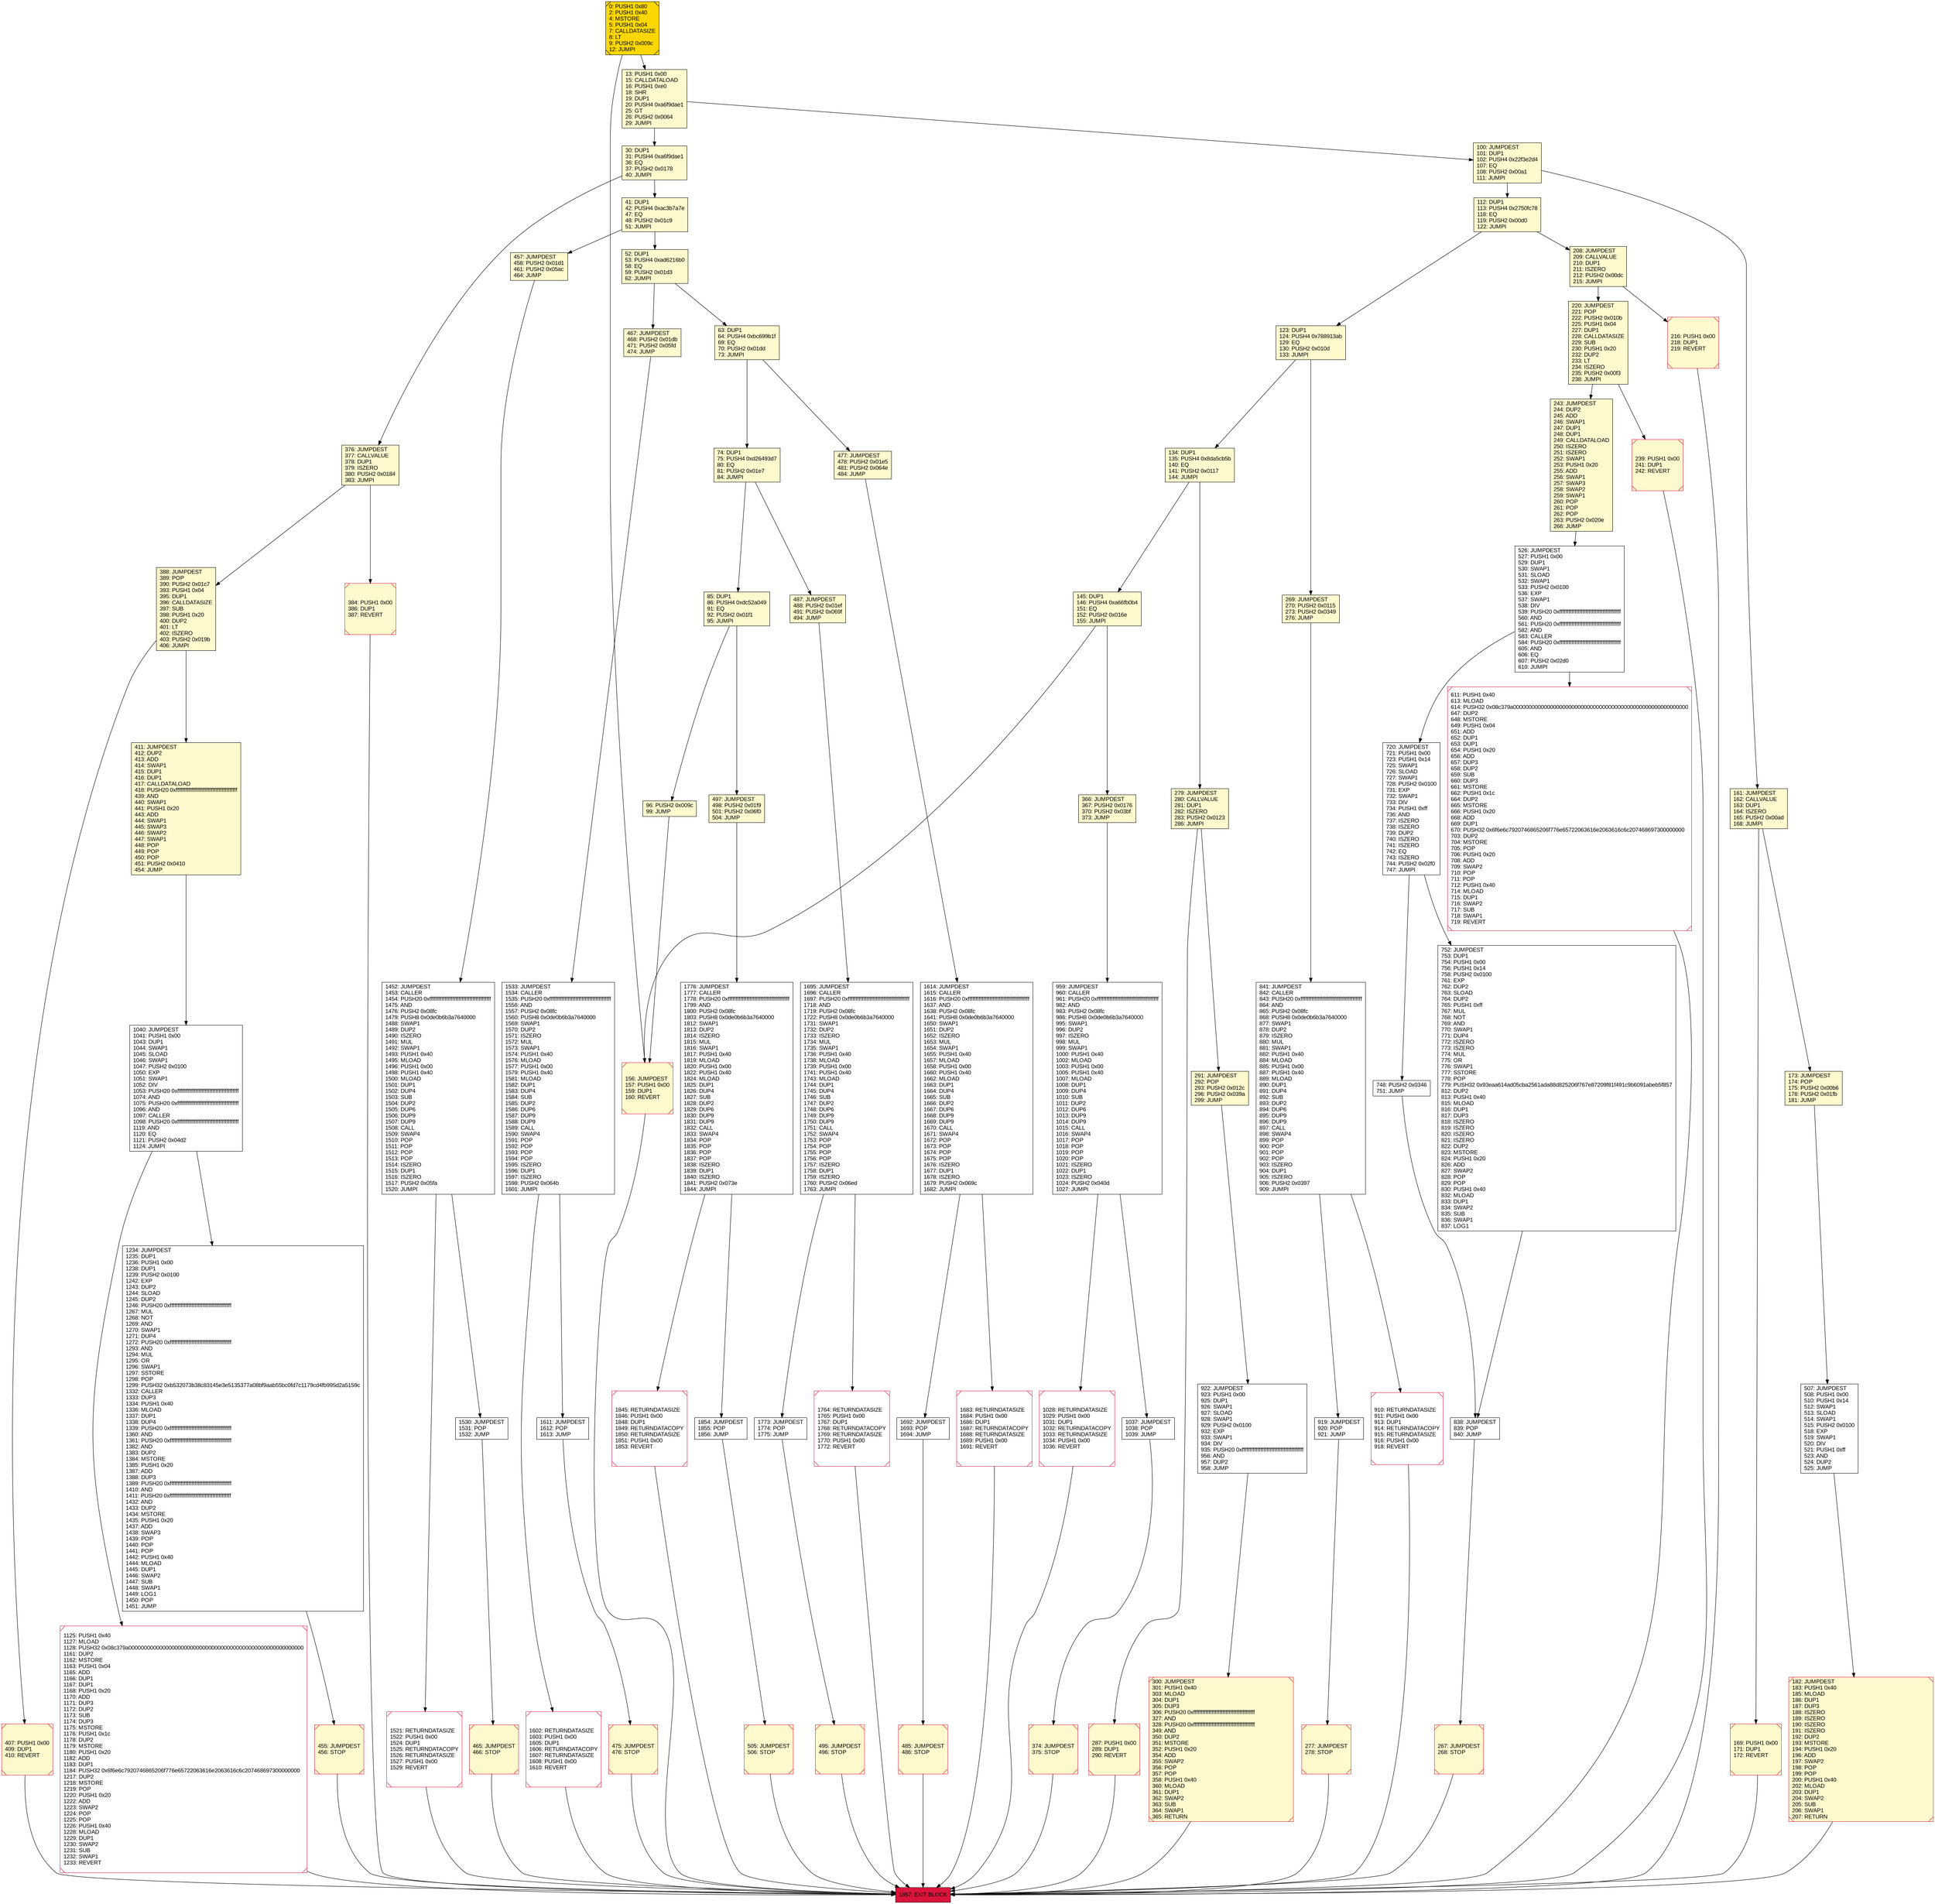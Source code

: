 digraph G {
bgcolor=transparent rankdir=UD;
node [shape=box style=filled color=black fillcolor=white fontname=arial fontcolor=black];
277 [label="277: JUMPDEST\l278: STOP\l" fillcolor=lemonchiffon shape=Msquare color=crimson ];
1125 [label="1125: PUSH1 0x40\l1127: MLOAD\l1128: PUSH32 0x08c379a000000000000000000000000000000000000000000000000000000000\l1161: DUP2\l1162: MSTORE\l1163: PUSH1 0x04\l1165: ADD\l1166: DUP1\l1167: DUP1\l1168: PUSH1 0x20\l1170: ADD\l1171: DUP3\l1172: DUP2\l1173: SUB\l1174: DUP3\l1175: MSTORE\l1176: PUSH1 0x1c\l1178: DUP2\l1179: MSTORE\l1180: PUSH1 0x20\l1182: ADD\l1183: DUP1\l1184: PUSH32 0x6f6e6c7920746865206f776e65722063616e2063616c6c207468697300000000\l1217: DUP2\l1218: MSTORE\l1219: POP\l1220: PUSH1 0x20\l1222: ADD\l1223: SWAP2\l1224: POP\l1225: POP\l1226: PUSH1 0x40\l1228: MLOAD\l1229: DUP1\l1230: SWAP2\l1231: SUB\l1232: SWAP1\l1233: REVERT\l" shape=Msquare color=crimson ];
477 [label="477: JUMPDEST\l478: PUSH2 0x01e5\l481: PUSH2 0x064e\l484: JUMP\l" fillcolor=lemonchiffon ];
145 [label="145: DUP1\l146: PUSH4 0xa66fb0b4\l151: EQ\l152: PUSH2 0x016e\l155: JUMPI\l" fillcolor=lemonchiffon ];
279 [label="279: JUMPDEST\l280: CALLVALUE\l281: DUP1\l282: ISZERO\l283: PUSH2 0x0123\l286: JUMPI\l" fillcolor=lemonchiffon ];
611 [label="611: PUSH1 0x40\l613: MLOAD\l614: PUSH32 0x08c379a000000000000000000000000000000000000000000000000000000000\l647: DUP2\l648: MSTORE\l649: PUSH1 0x04\l651: ADD\l652: DUP1\l653: DUP1\l654: PUSH1 0x20\l656: ADD\l657: DUP3\l658: DUP2\l659: SUB\l660: DUP3\l661: MSTORE\l662: PUSH1 0x1c\l664: DUP2\l665: MSTORE\l666: PUSH1 0x20\l668: ADD\l669: DUP1\l670: PUSH32 0x6f6e6c7920746865206f776e65722063616e2063616c6c207468697300000000\l703: DUP2\l704: MSTORE\l705: POP\l706: PUSH1 0x20\l708: ADD\l709: SWAP2\l710: POP\l711: POP\l712: PUSH1 0x40\l714: MLOAD\l715: DUP1\l716: SWAP2\l717: SUB\l718: SWAP1\l719: REVERT\l" shape=Msquare color=crimson ];
169 [label="169: PUSH1 0x00\l171: DUP1\l172: REVERT\l" fillcolor=lemonchiffon shape=Msquare color=crimson ];
1683 [label="1683: RETURNDATASIZE\l1684: PUSH1 0x00\l1686: DUP1\l1687: RETURNDATACOPY\l1688: RETURNDATASIZE\l1689: PUSH1 0x00\l1691: REVERT\l" shape=Msquare color=crimson ];
182 [label="182: JUMPDEST\l183: PUSH1 0x40\l185: MLOAD\l186: DUP1\l187: DUP3\l188: ISZERO\l189: ISZERO\l190: ISZERO\l191: ISZERO\l192: DUP2\l193: MSTORE\l194: PUSH1 0x20\l196: ADD\l197: SWAP2\l198: POP\l199: POP\l200: PUSH1 0x40\l202: MLOAD\l203: DUP1\l204: SWAP2\l205: SUB\l206: SWAP1\l207: RETURN\l" fillcolor=lemonchiffon shape=Msquare color=crimson ];
1452 [label="1452: JUMPDEST\l1453: CALLER\l1454: PUSH20 0xffffffffffffffffffffffffffffffffffffffff\l1475: AND\l1476: PUSH2 0x08fc\l1479: PUSH8 0x0de0b6b3a7640000\l1488: SWAP1\l1489: DUP2\l1490: ISZERO\l1491: MUL\l1492: SWAP1\l1493: PUSH1 0x40\l1495: MLOAD\l1496: PUSH1 0x00\l1498: PUSH1 0x40\l1500: MLOAD\l1501: DUP1\l1502: DUP4\l1503: SUB\l1504: DUP2\l1505: DUP6\l1506: DUP9\l1507: DUP9\l1508: CALL\l1509: SWAP4\l1510: POP\l1511: POP\l1512: POP\l1513: POP\l1514: ISZERO\l1515: DUP1\l1516: ISZERO\l1517: PUSH2 0x05fa\l1520: JUMPI\l" ];
1695 [label="1695: JUMPDEST\l1696: CALLER\l1697: PUSH20 0xffffffffffffffffffffffffffffffffffffffff\l1718: AND\l1719: PUSH2 0x08fc\l1722: PUSH8 0x0de0b6b3a7640000\l1731: SWAP1\l1732: DUP2\l1733: ISZERO\l1734: MUL\l1735: SWAP1\l1736: PUSH1 0x40\l1738: MLOAD\l1739: PUSH1 0x00\l1741: PUSH1 0x40\l1743: MLOAD\l1744: DUP1\l1745: DUP4\l1746: SUB\l1747: DUP2\l1748: DUP6\l1749: DUP9\l1750: DUP9\l1751: CALL\l1752: SWAP4\l1753: POP\l1754: POP\l1755: POP\l1756: POP\l1757: ISZERO\l1758: DUP1\l1759: ISZERO\l1760: PUSH2 0x06ed\l1763: JUMPI\l" ];
910 [label="910: RETURNDATASIZE\l911: PUSH1 0x00\l913: DUP1\l914: RETURNDATACOPY\l915: RETURNDATASIZE\l916: PUSH1 0x00\l918: REVERT\l" shape=Msquare color=crimson ];
0 [label="0: PUSH1 0x80\l2: PUSH1 0x40\l4: MSTORE\l5: PUSH1 0x04\l7: CALLDATASIZE\l8: LT\l9: PUSH2 0x009c\l12: JUMPI\l" fillcolor=lemonchiffon shape=Msquare fillcolor=gold ];
156 [label="156: JUMPDEST\l157: PUSH1 0x00\l159: DUP1\l160: REVERT\l" fillcolor=lemonchiffon shape=Msquare color=crimson ];
1533 [label="1533: JUMPDEST\l1534: CALLER\l1535: PUSH20 0xffffffffffffffffffffffffffffffffffffffff\l1556: AND\l1557: PUSH2 0x08fc\l1560: PUSH8 0x0de0b6b3a7640000\l1569: SWAP1\l1570: DUP2\l1571: ISZERO\l1572: MUL\l1573: SWAP1\l1574: PUSH1 0x40\l1576: MLOAD\l1577: PUSH1 0x00\l1579: PUSH1 0x40\l1581: MLOAD\l1582: DUP1\l1583: DUP4\l1584: SUB\l1585: DUP2\l1586: DUP6\l1587: DUP9\l1588: DUP9\l1589: CALL\l1590: SWAP4\l1591: POP\l1592: POP\l1593: POP\l1594: POP\l1595: ISZERO\l1596: DUP1\l1597: ISZERO\l1598: PUSH2 0x064b\l1601: JUMPI\l" ];
1854 [label="1854: JUMPDEST\l1855: POP\l1856: JUMP\l" ];
100 [label="100: JUMPDEST\l101: DUP1\l102: PUSH4 0x22f3e2d4\l107: EQ\l108: PUSH2 0x00a1\l111: JUMPI\l" fillcolor=lemonchiffon ];
411 [label="411: JUMPDEST\l412: DUP2\l413: ADD\l414: SWAP1\l415: DUP1\l416: DUP1\l417: CALLDATALOAD\l418: PUSH20 0xffffffffffffffffffffffffffffffffffffffff\l439: AND\l440: SWAP1\l441: PUSH1 0x20\l443: ADD\l444: SWAP1\l445: SWAP3\l446: SWAP2\l447: SWAP1\l448: POP\l449: POP\l450: POP\l451: PUSH2 0x0410\l454: JUMP\l" fillcolor=lemonchiffon ];
123 [label="123: DUP1\l124: PUSH4 0x788913ab\l129: EQ\l130: PUSH2 0x010d\l133: JUMPI\l" fillcolor=lemonchiffon ];
134 [label="134: DUP1\l135: PUSH4 0x8da5cb5b\l140: EQ\l141: PUSH2 0x0117\l144: JUMPI\l" fillcolor=lemonchiffon ];
507 [label="507: JUMPDEST\l508: PUSH1 0x00\l510: PUSH1 0x14\l512: SWAP1\l513: SLOAD\l514: SWAP1\l515: PUSH2 0x0100\l518: EXP\l519: SWAP1\l520: DIV\l521: PUSH1 0xff\l523: AND\l524: DUP2\l525: JUMP\l" ];
267 [label="267: JUMPDEST\l268: STOP\l" fillcolor=lemonchiffon shape=Msquare color=crimson ];
1028 [label="1028: RETURNDATASIZE\l1029: PUSH1 0x00\l1031: DUP1\l1032: RETURNDATACOPY\l1033: RETURNDATASIZE\l1034: PUSH1 0x00\l1036: REVERT\l" shape=Msquare color=crimson ];
269 [label="269: JUMPDEST\l270: PUSH2 0x0115\l273: PUSH2 0x0349\l276: JUMP\l" fillcolor=lemonchiffon ];
384 [label="384: PUSH1 0x00\l386: DUP1\l387: REVERT\l" fillcolor=lemonchiffon shape=Msquare color=crimson ];
752 [label="752: JUMPDEST\l753: DUP1\l754: PUSH1 0x00\l756: PUSH1 0x14\l758: PUSH2 0x0100\l761: EXP\l762: DUP2\l763: SLOAD\l764: DUP2\l765: PUSH1 0xff\l767: MUL\l768: NOT\l769: AND\l770: SWAP1\l771: DUP4\l772: ISZERO\l773: ISZERO\l774: MUL\l775: OR\l776: SWAP1\l777: SSTORE\l778: POP\l779: PUSH32 0x93eaa614ad05cba2561ada88d825206f767e87209f81f491c9b6091abeb5f857\l812: DUP2\l813: PUSH1 0x40\l815: MLOAD\l816: DUP1\l817: DUP3\l818: ISZERO\l819: ISZERO\l820: ISZERO\l821: ISZERO\l822: DUP2\l823: MSTORE\l824: PUSH1 0x20\l826: ADD\l827: SWAP2\l828: POP\l829: POP\l830: PUSH1 0x40\l832: MLOAD\l833: DUP1\l834: SWAP2\l835: SUB\l836: SWAP1\l837: LOG1\l" ];
1776 [label="1776: JUMPDEST\l1777: CALLER\l1778: PUSH20 0xffffffffffffffffffffffffffffffffffffffff\l1799: AND\l1800: PUSH2 0x08fc\l1803: PUSH8 0x0de0b6b3a7640000\l1812: SWAP1\l1813: DUP2\l1814: ISZERO\l1815: MUL\l1816: SWAP1\l1817: PUSH1 0x40\l1819: MLOAD\l1820: PUSH1 0x00\l1822: PUSH1 0x40\l1824: MLOAD\l1825: DUP1\l1826: DUP4\l1827: SUB\l1828: DUP2\l1829: DUP6\l1830: DUP9\l1831: DUP9\l1832: CALL\l1833: SWAP4\l1834: POP\l1835: POP\l1836: POP\l1837: POP\l1838: ISZERO\l1839: DUP1\l1840: ISZERO\l1841: PUSH2 0x073e\l1844: JUMPI\l" ];
1037 [label="1037: JUMPDEST\l1038: POP\l1039: JUMP\l" ];
922 [label="922: JUMPDEST\l923: PUSH1 0x00\l925: DUP1\l926: SWAP1\l927: SLOAD\l928: SWAP1\l929: PUSH2 0x0100\l932: EXP\l933: SWAP1\l934: DIV\l935: PUSH20 0xffffffffffffffffffffffffffffffffffffffff\l956: AND\l957: DUP2\l958: JUMP\l" ];
720 [label="720: JUMPDEST\l721: PUSH1 0x00\l723: PUSH1 0x14\l725: SWAP1\l726: SLOAD\l727: SWAP1\l728: PUSH2 0x0100\l731: EXP\l732: SWAP1\l733: DIV\l734: PUSH1 0xff\l736: AND\l737: ISZERO\l738: ISZERO\l739: DUP2\l740: ISZERO\l741: ISZERO\l742: EQ\l743: ISZERO\l744: PUSH2 0x02f0\l747: JUMPI\l" ];
748 [label="748: PUSH2 0x0346\l751: JUMP\l" ];
457 [label="457: JUMPDEST\l458: PUSH2 0x01d1\l461: PUSH2 0x05ac\l464: JUMP\l" fillcolor=lemonchiffon ];
1845 [label="1845: RETURNDATASIZE\l1846: PUSH1 0x00\l1848: DUP1\l1849: RETURNDATACOPY\l1850: RETURNDATASIZE\l1851: PUSH1 0x00\l1853: REVERT\l" shape=Msquare color=crimson ];
467 [label="467: JUMPDEST\l468: PUSH2 0x01db\l471: PUSH2 0x05fd\l474: JUMP\l" fillcolor=lemonchiffon ];
919 [label="919: JUMPDEST\l920: POP\l921: JUMP\l" ];
1614 [label="1614: JUMPDEST\l1615: CALLER\l1616: PUSH20 0xffffffffffffffffffffffffffffffffffffffff\l1637: AND\l1638: PUSH2 0x08fc\l1641: PUSH8 0x0de0b6b3a7640000\l1650: SWAP1\l1651: DUP2\l1652: ISZERO\l1653: MUL\l1654: SWAP1\l1655: PUSH1 0x40\l1657: MLOAD\l1658: PUSH1 0x00\l1660: PUSH1 0x40\l1662: MLOAD\l1663: DUP1\l1664: DUP4\l1665: SUB\l1666: DUP2\l1667: DUP6\l1668: DUP9\l1669: DUP9\l1670: CALL\l1671: SWAP4\l1672: POP\l1673: POP\l1674: POP\l1675: POP\l1676: ISZERO\l1677: DUP1\l1678: ISZERO\l1679: PUSH2 0x069c\l1682: JUMPI\l" ];
407 [label="407: PUSH1 0x00\l409: DUP1\l410: REVERT\l" fillcolor=lemonchiffon shape=Msquare color=crimson ];
1692 [label="1692: JUMPDEST\l1693: POP\l1694: JUMP\l" ];
959 [label="959: JUMPDEST\l960: CALLER\l961: PUSH20 0xffffffffffffffffffffffffffffffffffffffff\l982: AND\l983: PUSH2 0x08fc\l986: PUSH8 0x0de0b6b3a7640000\l995: SWAP1\l996: DUP2\l997: ISZERO\l998: MUL\l999: SWAP1\l1000: PUSH1 0x40\l1002: MLOAD\l1003: PUSH1 0x00\l1005: PUSH1 0x40\l1007: MLOAD\l1008: DUP1\l1009: DUP4\l1010: SUB\l1011: DUP2\l1012: DUP6\l1013: DUP9\l1014: DUP9\l1015: CALL\l1016: SWAP4\l1017: POP\l1018: POP\l1019: POP\l1020: POP\l1021: ISZERO\l1022: DUP1\l1023: ISZERO\l1024: PUSH2 0x040d\l1027: JUMPI\l" ];
287 [label="287: PUSH1 0x00\l289: DUP1\l290: REVERT\l" fillcolor=lemonchiffon shape=Msquare color=crimson ];
96 [label="96: PUSH2 0x009c\l99: JUMP\l" fillcolor=lemonchiffon ];
63 [label="63: DUP1\l64: PUSH4 0xbc699b1f\l69: EQ\l70: PUSH2 0x01dd\l73: JUMPI\l" fillcolor=lemonchiffon ];
1857 [label="1857: EXIT BLOCK\l" fillcolor=crimson ];
526 [label="526: JUMPDEST\l527: PUSH1 0x00\l529: DUP1\l530: SWAP1\l531: SLOAD\l532: SWAP1\l533: PUSH2 0x0100\l536: EXP\l537: SWAP1\l538: DIV\l539: PUSH20 0xffffffffffffffffffffffffffffffffffffffff\l560: AND\l561: PUSH20 0xffffffffffffffffffffffffffffffffffffffff\l582: AND\l583: CALLER\l584: PUSH20 0xffffffffffffffffffffffffffffffffffffffff\l605: AND\l606: EQ\l607: PUSH2 0x02d0\l610: JUMPI\l" ];
388 [label="388: JUMPDEST\l389: POP\l390: PUSH2 0x01c7\l393: PUSH1 0x04\l395: DUP1\l396: CALLDATASIZE\l397: SUB\l398: PUSH1 0x20\l400: DUP2\l401: LT\l402: ISZERO\l403: PUSH2 0x019b\l406: JUMPI\l" fillcolor=lemonchiffon ];
465 [label="465: JUMPDEST\l466: STOP\l" fillcolor=lemonchiffon shape=Msquare color=crimson ];
1773 [label="1773: JUMPDEST\l1774: POP\l1775: JUMP\l" ];
239 [label="239: PUSH1 0x00\l241: DUP1\l242: REVERT\l" fillcolor=lemonchiffon shape=Msquare color=crimson ];
13 [label="13: PUSH1 0x00\l15: CALLDATALOAD\l16: PUSH1 0xe0\l18: SHR\l19: DUP1\l20: PUSH4 0xa6f9dae1\l25: GT\l26: PUSH2 0x0064\l29: JUMPI\l" fillcolor=lemonchiffon ];
475 [label="475: JUMPDEST\l476: STOP\l" fillcolor=lemonchiffon shape=Msquare color=crimson ];
487 [label="487: JUMPDEST\l488: PUSH2 0x01ef\l491: PUSH2 0x069f\l494: JUMP\l" fillcolor=lemonchiffon ];
455 [label="455: JUMPDEST\l456: STOP\l" fillcolor=lemonchiffon shape=Msquare color=crimson ];
41 [label="41: DUP1\l42: PUSH4 0xac3b7a7e\l47: EQ\l48: PUSH2 0x01c9\l51: JUMPI\l" fillcolor=lemonchiffon ];
841 [label="841: JUMPDEST\l842: CALLER\l843: PUSH20 0xffffffffffffffffffffffffffffffffffffffff\l864: AND\l865: PUSH2 0x08fc\l868: PUSH8 0x0de0b6b3a7640000\l877: SWAP1\l878: DUP2\l879: ISZERO\l880: MUL\l881: SWAP1\l882: PUSH1 0x40\l884: MLOAD\l885: PUSH1 0x00\l887: PUSH1 0x40\l889: MLOAD\l890: DUP1\l891: DUP4\l892: SUB\l893: DUP2\l894: DUP6\l895: DUP9\l896: DUP9\l897: CALL\l898: SWAP4\l899: POP\l900: POP\l901: POP\l902: POP\l903: ISZERO\l904: DUP1\l905: ISZERO\l906: PUSH2 0x0397\l909: JUMPI\l" ];
1602 [label="1602: RETURNDATASIZE\l1603: PUSH1 0x00\l1605: DUP1\l1606: RETURNDATACOPY\l1607: RETURNDATASIZE\l1608: PUSH1 0x00\l1610: REVERT\l" shape=Msquare color=crimson ];
112 [label="112: DUP1\l113: PUSH4 0x2750fc78\l118: EQ\l119: PUSH2 0x00d0\l122: JUMPI\l" fillcolor=lemonchiffon ];
1530 [label="1530: JUMPDEST\l1531: POP\l1532: JUMP\l" ];
220 [label="220: JUMPDEST\l221: POP\l222: PUSH2 0x010b\l225: PUSH1 0x04\l227: DUP1\l228: CALLDATASIZE\l229: SUB\l230: PUSH1 0x20\l232: DUP2\l233: LT\l234: ISZERO\l235: PUSH2 0x00f3\l238: JUMPI\l" fillcolor=lemonchiffon ];
243 [label="243: JUMPDEST\l244: DUP2\l245: ADD\l246: SWAP1\l247: DUP1\l248: DUP1\l249: CALLDATALOAD\l250: ISZERO\l251: ISZERO\l252: SWAP1\l253: PUSH1 0x20\l255: ADD\l256: SWAP1\l257: SWAP3\l258: SWAP2\l259: SWAP1\l260: POP\l261: POP\l262: POP\l263: PUSH2 0x020e\l266: JUMP\l" fillcolor=lemonchiffon ];
30 [label="30: DUP1\l31: PUSH4 0xa6f9dae1\l36: EQ\l37: PUSH2 0x0178\l40: JUMPI\l" fillcolor=lemonchiffon ];
838 [label="838: JUMPDEST\l839: POP\l840: JUMP\l" ];
374 [label="374: JUMPDEST\l375: STOP\l" fillcolor=lemonchiffon shape=Msquare color=crimson ];
376 [label="376: JUMPDEST\l377: CALLVALUE\l378: DUP1\l379: ISZERO\l380: PUSH2 0x0184\l383: JUMPI\l" fillcolor=lemonchiffon ];
291 [label="291: JUMPDEST\l292: POP\l293: PUSH2 0x012c\l296: PUSH2 0x039a\l299: JUMP\l" fillcolor=lemonchiffon ];
1521 [label="1521: RETURNDATASIZE\l1522: PUSH1 0x00\l1524: DUP1\l1525: RETURNDATACOPY\l1526: RETURNDATASIZE\l1527: PUSH1 0x00\l1529: REVERT\l" shape=Msquare color=crimson ];
161 [label="161: JUMPDEST\l162: CALLVALUE\l163: DUP1\l164: ISZERO\l165: PUSH2 0x00ad\l168: JUMPI\l" fillcolor=lemonchiffon ];
1611 [label="1611: JUMPDEST\l1612: POP\l1613: JUMP\l" ];
505 [label="505: JUMPDEST\l506: STOP\l" fillcolor=lemonchiffon shape=Msquare color=crimson ];
52 [label="52: DUP1\l53: PUSH4 0xad6216b0\l58: EQ\l59: PUSH2 0x01d3\l62: JUMPI\l" fillcolor=lemonchiffon ];
85 [label="85: DUP1\l86: PUSH4 0xdc52a049\l91: EQ\l92: PUSH2 0x01f1\l95: JUMPI\l" fillcolor=lemonchiffon ];
485 [label="485: JUMPDEST\l486: STOP\l" fillcolor=lemonchiffon shape=Msquare color=crimson ];
208 [label="208: JUMPDEST\l209: CALLVALUE\l210: DUP1\l211: ISZERO\l212: PUSH2 0x00dc\l215: JUMPI\l" fillcolor=lemonchiffon ];
366 [label="366: JUMPDEST\l367: PUSH2 0x0176\l370: PUSH2 0x03bf\l373: JUMP\l" fillcolor=lemonchiffon ];
216 [label="216: PUSH1 0x00\l218: DUP1\l219: REVERT\l" fillcolor=lemonchiffon shape=Msquare color=crimson ];
1234 [label="1234: JUMPDEST\l1235: DUP1\l1236: PUSH1 0x00\l1238: DUP1\l1239: PUSH2 0x0100\l1242: EXP\l1243: DUP2\l1244: SLOAD\l1245: DUP2\l1246: PUSH20 0xffffffffffffffffffffffffffffffffffffffff\l1267: MUL\l1268: NOT\l1269: AND\l1270: SWAP1\l1271: DUP4\l1272: PUSH20 0xffffffffffffffffffffffffffffffffffffffff\l1293: AND\l1294: MUL\l1295: OR\l1296: SWAP1\l1297: SSTORE\l1298: POP\l1299: PUSH32 0xb532073b38c83145e3e5135377a08bf9aab55bc0fd7c1179cd4fb995d2a5159c\l1332: CALLER\l1333: DUP3\l1334: PUSH1 0x40\l1336: MLOAD\l1337: DUP1\l1338: DUP4\l1339: PUSH20 0xffffffffffffffffffffffffffffffffffffffff\l1360: AND\l1361: PUSH20 0xffffffffffffffffffffffffffffffffffffffff\l1382: AND\l1383: DUP2\l1384: MSTORE\l1385: PUSH1 0x20\l1387: ADD\l1388: DUP3\l1389: PUSH20 0xffffffffffffffffffffffffffffffffffffffff\l1410: AND\l1411: PUSH20 0xffffffffffffffffffffffffffffffffffffffff\l1432: AND\l1433: DUP2\l1434: MSTORE\l1435: PUSH1 0x20\l1437: ADD\l1438: SWAP3\l1439: POP\l1440: POP\l1441: POP\l1442: PUSH1 0x40\l1444: MLOAD\l1445: DUP1\l1446: SWAP2\l1447: SUB\l1448: SWAP1\l1449: LOG1\l1450: POP\l1451: JUMP\l" ];
173 [label="173: JUMPDEST\l174: POP\l175: PUSH2 0x00b6\l178: PUSH2 0x01fb\l181: JUMP\l" fillcolor=lemonchiffon ];
495 [label="495: JUMPDEST\l496: STOP\l" fillcolor=lemonchiffon shape=Msquare color=crimson ];
74 [label="74: DUP1\l75: PUSH4 0xd26493d7\l80: EQ\l81: PUSH2 0x01e7\l84: JUMPI\l" fillcolor=lemonchiffon ];
497 [label="497: JUMPDEST\l498: PUSH2 0x01f9\l501: PUSH2 0x06f0\l504: JUMP\l" fillcolor=lemonchiffon ];
1040 [label="1040: JUMPDEST\l1041: PUSH1 0x00\l1043: DUP1\l1044: SWAP1\l1045: SLOAD\l1046: SWAP1\l1047: PUSH2 0x0100\l1050: EXP\l1051: SWAP1\l1052: DIV\l1053: PUSH20 0xffffffffffffffffffffffffffffffffffffffff\l1074: AND\l1075: PUSH20 0xffffffffffffffffffffffffffffffffffffffff\l1096: AND\l1097: CALLER\l1098: PUSH20 0xffffffffffffffffffffffffffffffffffffffff\l1119: AND\l1120: EQ\l1121: PUSH2 0x04d2\l1124: JUMPI\l" ];
300 [label="300: JUMPDEST\l301: PUSH1 0x40\l303: MLOAD\l304: DUP1\l305: DUP3\l306: PUSH20 0xffffffffffffffffffffffffffffffffffffffff\l327: AND\l328: PUSH20 0xffffffffffffffffffffffffffffffffffffffff\l349: AND\l350: DUP2\l351: MSTORE\l352: PUSH1 0x20\l354: ADD\l355: SWAP2\l356: POP\l357: POP\l358: PUSH1 0x40\l360: MLOAD\l361: DUP1\l362: SWAP2\l363: SUB\l364: SWAP1\l365: RETURN\l" fillcolor=lemonchiffon shape=Msquare color=crimson ];
1764 [label="1764: RETURNDATASIZE\l1765: PUSH1 0x00\l1767: DUP1\l1768: RETURNDATACOPY\l1769: RETURNDATASIZE\l1770: PUSH1 0x00\l1772: REVERT\l" shape=Msquare color=crimson ];
465 -> 1857;
30 -> 376;
208 -> 216;
475 -> 1857;
239 -> 1857;
455 -> 1857;
74 -> 85;
1602 -> 1857;
134 -> 279;
243 -> 526;
1611 -> 475;
376 -> 388;
96 -> 156;
74 -> 487;
505 -> 1857;
13 -> 30;
52 -> 63;
485 -> 1857;
919 -> 277;
30 -> 41;
467 -> 1533;
477 -> 1614;
216 -> 1857;
279 -> 287;
495 -> 1857;
300 -> 1857;
220 -> 243;
1533 -> 1602;
52 -> 467;
63 -> 477;
291 -> 922;
752 -> 838;
526 -> 611;
100 -> 112;
169 -> 1857;
748 -> 838;
1452 -> 1530;
85 -> 96;
13 -> 100;
388 -> 411;
1028 -> 1857;
384 -> 1857;
161 -> 169;
1452 -> 1521;
526 -> 720;
279 -> 291;
1845 -> 1857;
1854 -> 505;
1533 -> 1611;
145 -> 366;
407 -> 1857;
123 -> 134;
720 -> 748;
1040 -> 1234;
720 -> 752;
1776 -> 1845;
1614 -> 1692;
0 -> 156;
161 -> 173;
220 -> 239;
85 -> 497;
507 -> 182;
959 -> 1037;
1530 -> 465;
145 -> 156;
134 -> 145;
959 -> 1028;
374 -> 1857;
457 -> 1452;
112 -> 208;
1234 -> 455;
208 -> 220;
1521 -> 1857;
1773 -> 495;
41 -> 52;
63 -> 74;
123 -> 269;
1614 -> 1683;
1764 -> 1857;
1776 -> 1854;
277 -> 1857;
1125 -> 1857;
112 -> 123;
487 -> 1695;
376 -> 384;
611 -> 1857;
366 -> 959;
1037 -> 374;
1683 -> 1857;
1692 -> 485;
182 -> 1857;
841 -> 910;
922 -> 300;
910 -> 1857;
156 -> 1857;
0 -> 13;
497 -> 1776;
267 -> 1857;
1695 -> 1773;
173 -> 507;
411 -> 1040;
841 -> 919;
1695 -> 1764;
100 -> 161;
388 -> 407;
269 -> 841;
41 -> 457;
838 -> 267;
287 -> 1857;
1040 -> 1125;
}